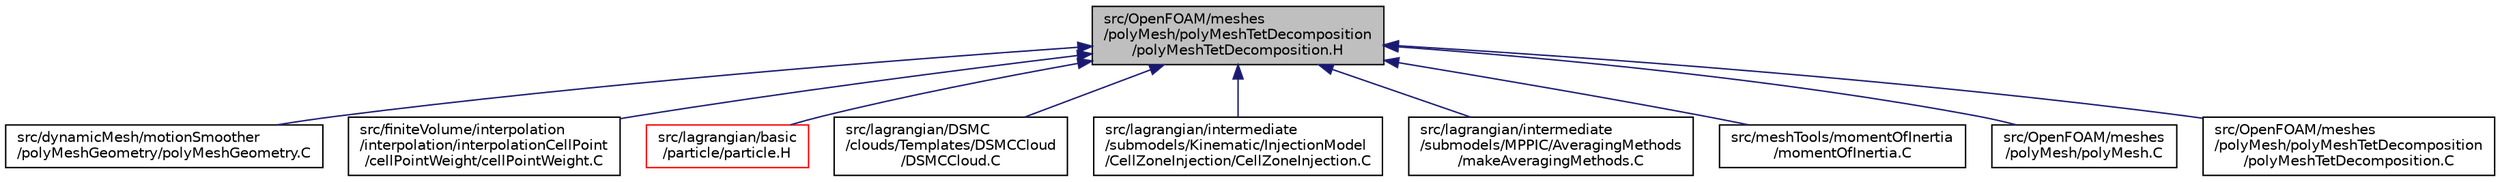 digraph "src/OpenFOAM/meshes/polyMesh/polyMeshTetDecomposition/polyMeshTetDecomposition.H"
{
  bgcolor="transparent";
  edge [fontname="Helvetica",fontsize="10",labelfontname="Helvetica",labelfontsize="10"];
  node [fontname="Helvetica",fontsize="10",shape=record];
  Node266 [label="src/OpenFOAM/meshes\l/polyMesh/polyMeshTetDecomposition\l/polyMeshTetDecomposition.H",height=0.2,width=0.4,color="black", fillcolor="grey75", style="filled", fontcolor="black"];
  Node266 -> Node267 [dir="back",color="midnightblue",fontsize="10",style="solid",fontname="Helvetica"];
  Node267 [label="src/dynamicMesh/motionSmoother\l/polyMeshGeometry/polyMeshGeometry.C",height=0.2,width=0.4,color="black",URL="$a00608.html"];
  Node266 -> Node268 [dir="back",color="midnightblue",fontsize="10",style="solid",fontname="Helvetica"];
  Node268 [label="src/finiteVolume/interpolation\l/interpolation/interpolationCellPoint\l/cellPointWeight/cellPointWeight.C",height=0.2,width=0.4,color="black",URL="$a03980.html"];
  Node266 -> Node269 [dir="back",color="midnightblue",fontsize="10",style="solid",fontname="Helvetica"];
  Node269 [label="src/lagrangian/basic\l/particle/particle.H",height=0.2,width=0.4,color="red",URL="$a05567.html"];
  Node266 -> Node404 [dir="back",color="midnightblue",fontsize="10",style="solid",fontname="Helvetica"];
  Node404 [label="src/lagrangian/DSMC\l/clouds/Templates/DSMCCloud\l/DSMCCloud.C",height=0.2,width=0.4,color="black",URL="$a05702.html"];
  Node266 -> Node405 [dir="back",color="midnightblue",fontsize="10",style="solid",fontname="Helvetica"];
  Node405 [label="src/lagrangian/intermediate\l/submodels/Kinematic/InjectionModel\l/CellZoneInjection/CellZoneInjection.C",height=0.2,width=0.4,color="black",URL="$a06383.html"];
  Node266 -> Node406 [dir="back",color="midnightblue",fontsize="10",style="solid",fontname="Helvetica"];
  Node406 [label="src/lagrangian/intermediate\l/submodels/MPPIC/AveragingMethods\l/makeAveragingMethods.C",height=0.2,width=0.4,color="black",URL="$a06713.html"];
  Node266 -> Node407 [dir="back",color="midnightblue",fontsize="10",style="solid",fontname="Helvetica"];
  Node407 [label="src/meshTools/momentOfInertia\l/momentOfInertia.C",height=0.2,width=0.4,color="black",URL="$a08363.html"];
  Node266 -> Node408 [dir="back",color="midnightblue",fontsize="10",style="solid",fontname="Helvetica"];
  Node408 [label="src/OpenFOAM/meshes\l/polyMesh/polyMesh.C",height=0.2,width=0.4,color="black",URL="$a12395.html"];
  Node266 -> Node409 [dir="back",color="midnightblue",fontsize="10",style="solid",fontname="Helvetica"];
  Node409 [label="src/OpenFOAM/meshes\l/polyMesh/polyMeshTetDecomposition\l/polyMeshTetDecomposition.C",height=0.2,width=0.4,color="black",URL="$a12422.html"];
}
